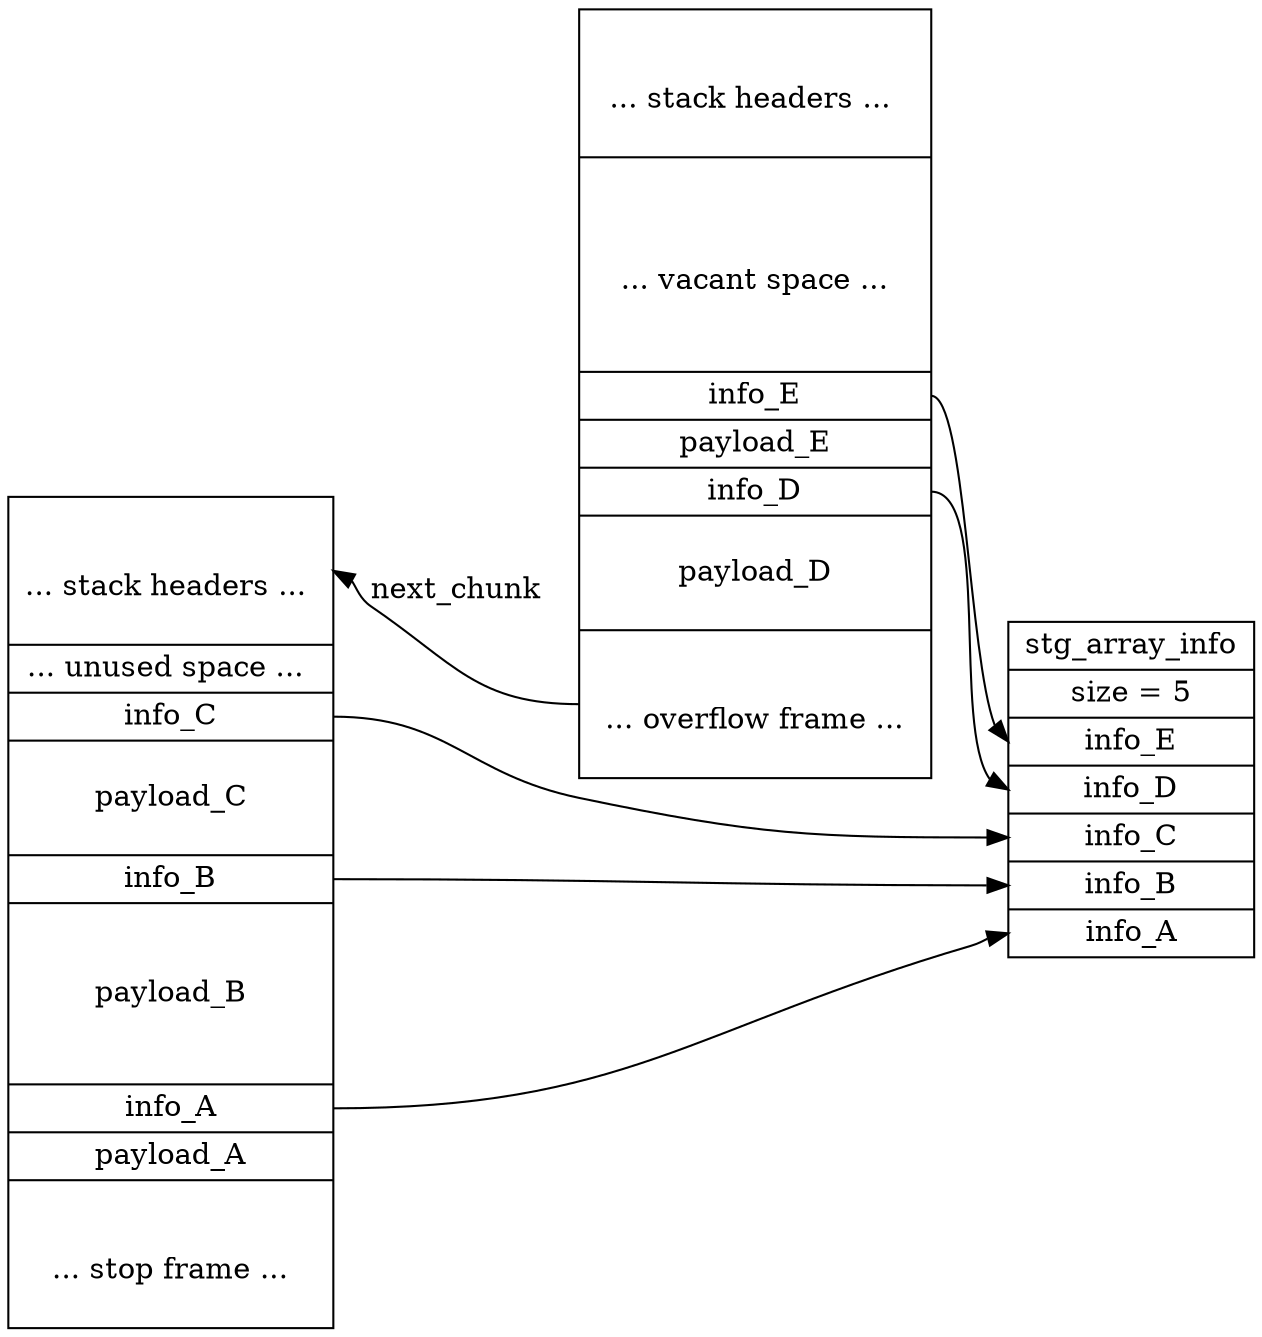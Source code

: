 digraph {
    node [shape=record];

    stack1
    [label=" <top> \n\n... stack headers ... \n\n\
           | ... unused space ... \n \
           | <C> info_C     \
           | \npayload_C\n\n      \
           | <B> info_B     \
           | \n\npayload_B\n\n\n      \
           | <A> info_A     \
           | payload_A\n      \
           | \n\n   ... stop frame ...   \n\n"];

    stack2
    [label=" <top> \n\n... stack headers ... \n\n\
           | \n\n\n ... vacant space ... \n\n\n \
           | <E> info_E     \
           | payload_E      \
           | <D> info_D     \
           | \npayload_D\n\n      \
           | <overflow> \n\n ... overflow frame ... \n\n"];

    array
    [label=" stg_array_info \
           | size = 5 \
           | <E> info_E \
           | <D> info_D \
           | <C> info_C \
           | <B> info_B \
           | <A> info_A "]

    stack1:A -> array:A
    stack1:B -> array:B
    stack1:C -> array:C
    stack2:D -> array:D
    stack2:E -> array:E

    stack2:overflow -> stack1:top [label="next_chunk"]

    /* I use these edges to make the stacks be on the same height */
    stack1:top -> stack2:top [label="", style=invis]
    stack1:top -> stack2:top [label="", style=invis]

  rankdir="LR"
}


